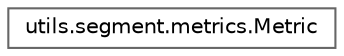 digraph "Graphical Class Hierarchy"
{
 // LATEX_PDF_SIZE
  bgcolor="transparent";
  edge [fontname=Helvetica,fontsize=10,labelfontname=Helvetica,labelfontsize=10];
  node [fontname=Helvetica,fontsize=10,shape=box,height=0.2,width=0.4];
  rankdir="LR";
  Node0 [id="Node000000",label="utils.segment.metrics.Metric",height=0.2,width=0.4,color="grey40", fillcolor="white", style="filled",URL="$classutils_1_1segment_1_1metrics_1_1_metric.html",tooltip=" "];
}
